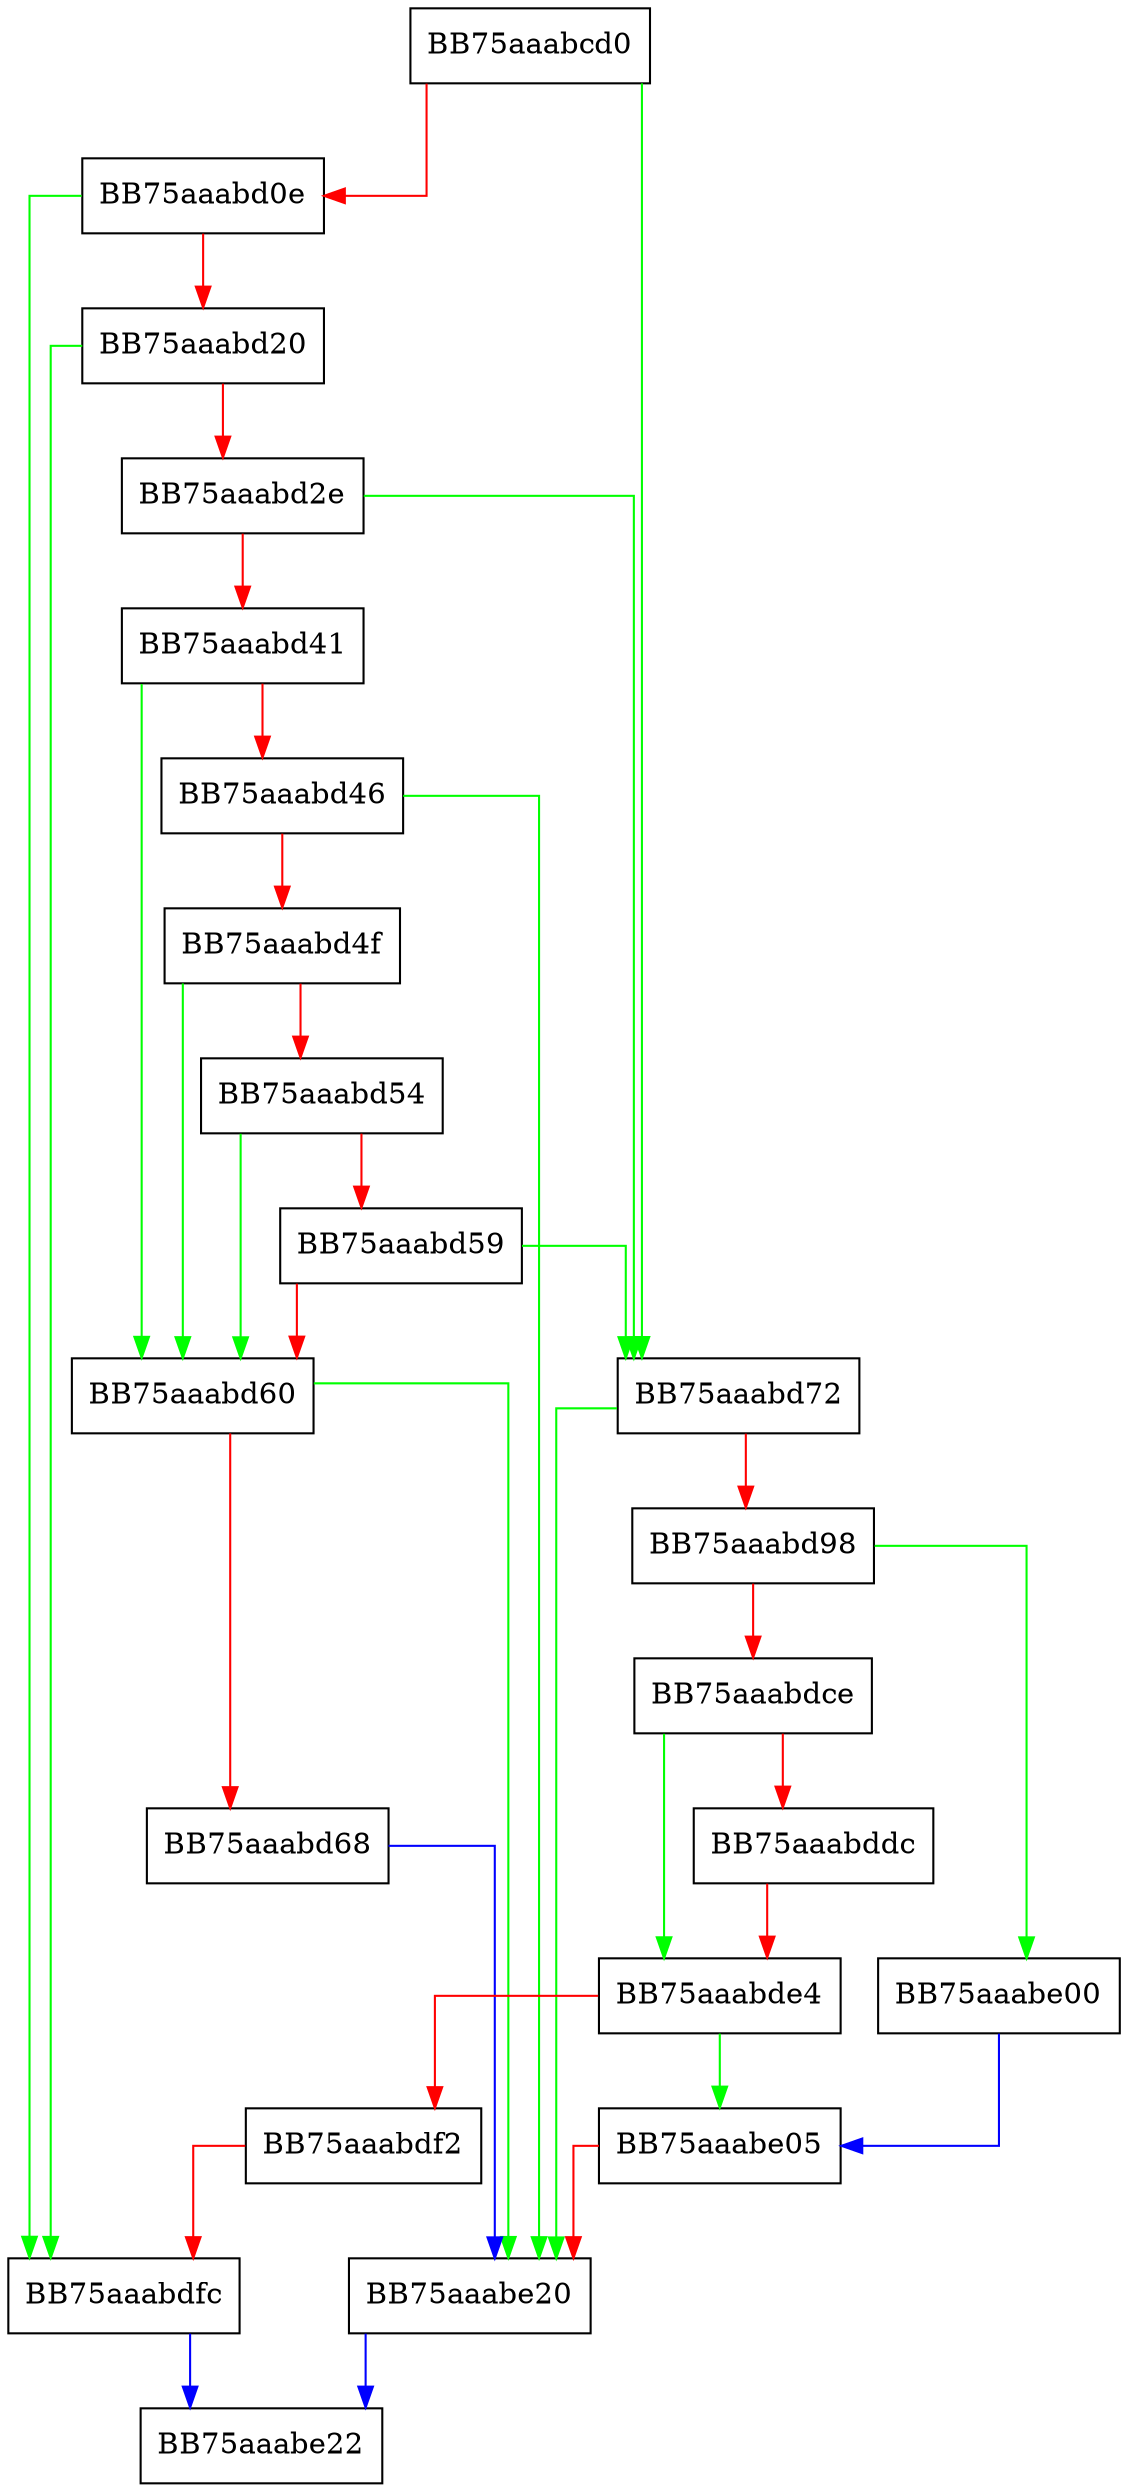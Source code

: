 digraph SetFileAttributesByName {
  node [shape="box"];
  graph [splines=ortho];
  BB75aaabcd0 -> BB75aaabd72 [color="green"];
  BB75aaabcd0 -> BB75aaabd0e [color="red"];
  BB75aaabd0e -> BB75aaabdfc [color="green"];
  BB75aaabd0e -> BB75aaabd20 [color="red"];
  BB75aaabd20 -> BB75aaabdfc [color="green"];
  BB75aaabd20 -> BB75aaabd2e [color="red"];
  BB75aaabd2e -> BB75aaabd72 [color="green"];
  BB75aaabd2e -> BB75aaabd41 [color="red"];
  BB75aaabd41 -> BB75aaabd60 [color="green"];
  BB75aaabd41 -> BB75aaabd46 [color="red"];
  BB75aaabd46 -> BB75aaabe20 [color="green"];
  BB75aaabd46 -> BB75aaabd4f [color="red"];
  BB75aaabd4f -> BB75aaabd60 [color="green"];
  BB75aaabd4f -> BB75aaabd54 [color="red"];
  BB75aaabd54 -> BB75aaabd60 [color="green"];
  BB75aaabd54 -> BB75aaabd59 [color="red"];
  BB75aaabd59 -> BB75aaabd72 [color="green"];
  BB75aaabd59 -> BB75aaabd60 [color="red"];
  BB75aaabd60 -> BB75aaabe20 [color="green"];
  BB75aaabd60 -> BB75aaabd68 [color="red"];
  BB75aaabd68 -> BB75aaabe20 [color="blue"];
  BB75aaabd72 -> BB75aaabe20 [color="green"];
  BB75aaabd72 -> BB75aaabd98 [color="red"];
  BB75aaabd98 -> BB75aaabe00 [color="green"];
  BB75aaabd98 -> BB75aaabdce [color="red"];
  BB75aaabdce -> BB75aaabde4 [color="green"];
  BB75aaabdce -> BB75aaabddc [color="red"];
  BB75aaabddc -> BB75aaabde4 [color="red"];
  BB75aaabde4 -> BB75aaabe05 [color="green"];
  BB75aaabde4 -> BB75aaabdf2 [color="red"];
  BB75aaabdf2 -> BB75aaabdfc [color="red"];
  BB75aaabdfc -> BB75aaabe22 [color="blue"];
  BB75aaabe00 -> BB75aaabe05 [color="blue"];
  BB75aaabe05 -> BB75aaabe20 [color="red"];
  BB75aaabe20 -> BB75aaabe22 [color="blue"];
}